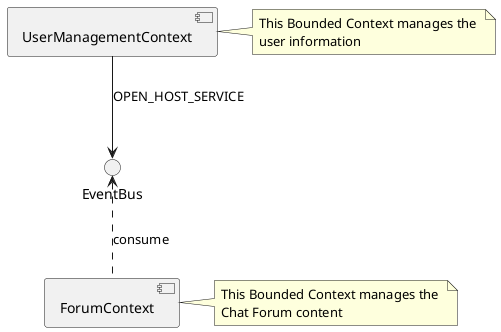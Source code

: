 @startuml ForumContextMap

skinparam componentStyle uml2

component [ForumContext]
note right of [ForumContext]
This Bounded Context manages the 
Chat Forum content 
end note
component [UserManagementContext]
note right of [UserManagementContext]
This Bounded Context manages the 
user information 
end note

interface "EventBus" as ForumContext_to_UserManagementContext
[UserManagementContext] --> ForumContext_to_UserManagementContext : OPEN_HOST_SERVICE
ForumContext_to_UserManagementContext <.. [ForumContext] : consume



@enduml
